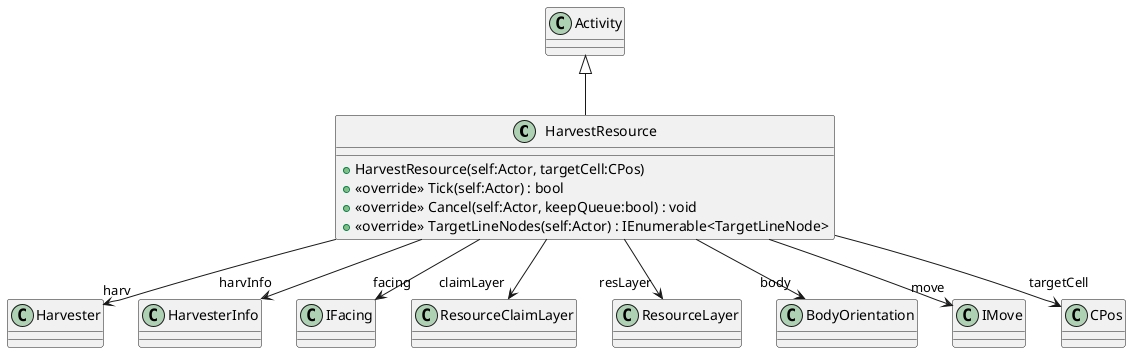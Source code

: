 @startuml
class HarvestResource {
    + HarvestResource(self:Actor, targetCell:CPos)
    + <<override>> Tick(self:Actor) : bool
    + <<override>> Cancel(self:Actor, keepQueue:bool) : void
    + <<override>> TargetLineNodes(self:Actor) : IEnumerable<TargetLineNode>
}
Activity <|-- HarvestResource
HarvestResource --> "harv" Harvester
HarvestResource --> "harvInfo" HarvesterInfo
HarvestResource --> "facing" IFacing
HarvestResource --> "claimLayer" ResourceClaimLayer
HarvestResource --> "resLayer" ResourceLayer
HarvestResource --> "body" BodyOrientation
HarvestResource --> "move" IMove
HarvestResource --> "targetCell" CPos
@enduml
